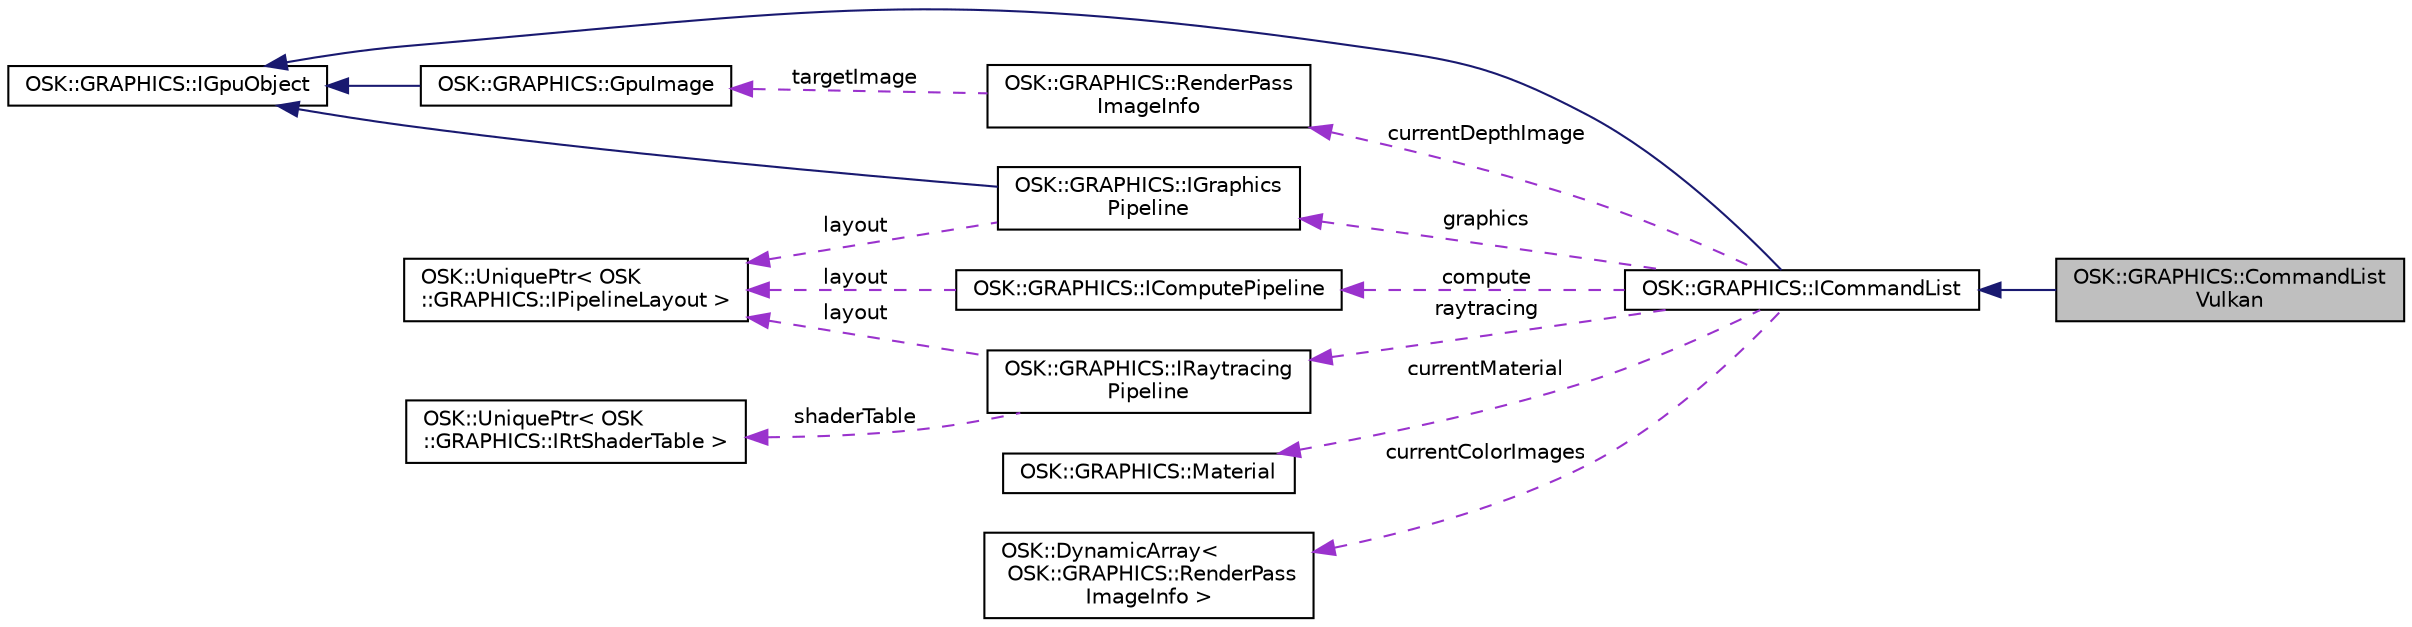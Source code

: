 digraph "OSK::GRAPHICS::CommandListVulkan"
{
 // LATEX_PDF_SIZE
  edge [fontname="Helvetica",fontsize="10",labelfontname="Helvetica",labelfontsize="10"];
  node [fontname="Helvetica",fontsize="10",shape=record];
  rankdir="LR";
  Node1 [label="OSK::GRAPHICS::CommandList\lVulkan",height=0.2,width=0.4,color="black", fillcolor="grey75", style="filled", fontcolor="black",tooltip="Una lista de comandos contiene una serie de comandos que serán enviados a la GPU para su ejecución...."];
  Node2 -> Node1 [dir="back",color="midnightblue",fontsize="10",style="solid"];
  Node2 [label="OSK::GRAPHICS::ICommandList",height=0.2,width=0.4,color="black", fillcolor="white", style="filled",URL="$class_o_s_k_1_1_g_r_a_p_h_i_c_s_1_1_i_command_list.html",tooltip="Una lista de comandos contiene una serie de comandos que serán enviados a la GPU para su ejecución."];
  Node3 -> Node2 [dir="back",color="midnightblue",fontsize="10",style="solid"];
  Node3 [label="OSK::GRAPHICS::IGpuObject",height=0.2,width=0.4,color="black", fillcolor="white", style="filled",URL="$class_o_s_k_1_1_g_r_a_p_h_i_c_s_1_1_i_gpu_object.html",tooltip="Interfaz común para los objetos almacenados en la CPU."];
  Node4 -> Node2 [dir="back",color="darkorchid3",fontsize="10",style="dashed",label=" graphics" ];
  Node4 [label="OSK::GRAPHICS::IGraphics\lPipeline",height=0.2,width=0.4,color="black", fillcolor="white", style="filled",URL="$class_o_s_k_1_1_g_r_a_p_h_i_c_s_1_1_i_graphics_pipeline.html",tooltip="El graphics pipeline es el encargado de transformar los modelos 3D en una imagen final...."];
  Node3 -> Node4 [dir="back",color="midnightblue",fontsize="10",style="solid"];
  Node5 -> Node4 [dir="back",color="darkorchid3",fontsize="10",style="dashed",label=" layout" ];
  Node5 [label="OSK::UniquePtr\< OSK\l::GRAPHICS::IPipelineLayout \>",height=0.2,width=0.4,color="black", fillcolor="white", style="filled",URL="$class_o_s_k_1_1_unique_ptr.html",tooltip=" "];
  Node6 -> Node2 [dir="back",color="darkorchid3",fontsize="10",style="dashed",label=" raytracing" ];
  Node6 [label="OSK::GRAPHICS::IRaytracing\lPipeline",height=0.2,width=0.4,color="black", fillcolor="white", style="filled",URL="$class_o_s_k_1_1_g_r_a_p_h_i_c_s_1_1_i_raytracing_pipeline.html",tooltip="Pipeline para el renderizado usando trazado de rayos."];
  Node5 -> Node6 [dir="back",color="darkorchid3",fontsize="10",style="dashed",label=" layout" ];
  Node7 -> Node6 [dir="back",color="darkorchid3",fontsize="10",style="dashed",label=" shaderTable" ];
  Node7 [label="OSK::UniquePtr\< OSK\l::GRAPHICS::IRtShaderTable \>",height=0.2,width=0.4,color="black", fillcolor="white", style="filled",URL="$class_o_s_k_1_1_unique_ptr.html",tooltip=" "];
  Node8 -> Node2 [dir="back",color="darkorchid3",fontsize="10",style="dashed",label=" compute" ];
  Node8 [label="OSK::GRAPHICS::IComputePipeline",height=0.2,width=0.4,color="black", fillcolor="white", style="filled",URL="$class_o_s_k_1_1_g_r_a_p_h_i_c_s_1_1_i_compute_pipeline.html",tooltip=" "];
  Node5 -> Node8 [dir="back",color="darkorchid3",fontsize="10",style="dashed",label=" layout" ];
  Node9 -> Node2 [dir="back",color="darkorchid3",fontsize="10",style="dashed",label=" currentMaterial" ];
  Node9 [label="OSK::GRAPHICS::Material",height=0.2,width=0.4,color="black", fillcolor="white", style="filled",URL="$class_o_s_k_1_1_g_r_a_p_h_i_c_s_1_1_material.html",tooltip="Un material define el comportamiento del renderizador con un objeto en concreto. Debe definirse el la..."];
  Node10 -> Node2 [dir="back",color="darkorchid3",fontsize="10",style="dashed",label=" currentColorImages" ];
  Node10 [label="OSK::DynamicArray\<\l OSK::GRAPHICS::RenderPass\lImageInfo \>",height=0.2,width=0.4,color="black", fillcolor="white", style="filled",URL="$class_o_s_k_1_1_dynamic_array.html",tooltip=" "];
  Node11 -> Node2 [dir="back",color="darkorchid3",fontsize="10",style="dashed",label=" currentDepthImage" ];
  Node11 [label="OSK::GRAPHICS::RenderPass\lImageInfo",height=0.2,width=0.4,color="black", fillcolor="white", style="filled",URL="$struct_o_s_k_1_1_g_r_a_p_h_i_c_s_1_1_render_pass_image_info.html",tooltip=" "];
  Node12 -> Node11 [dir="back",color="darkorchid3",fontsize="10",style="dashed",label=" targetImage" ];
  Node12 [label="OSK::GRAPHICS::GpuImage",height=0.2,width=0.4,color="black", fillcolor="white", style="filled",URL="$class_o_s_k_1_1_g_r_a_p_h_i_c_s_1_1_gpu_image.html",tooltip="Representación interna de una imagen en la GPU."];
  Node3 -> Node12 [dir="back",color="midnightblue",fontsize="10",style="solid"];
}
